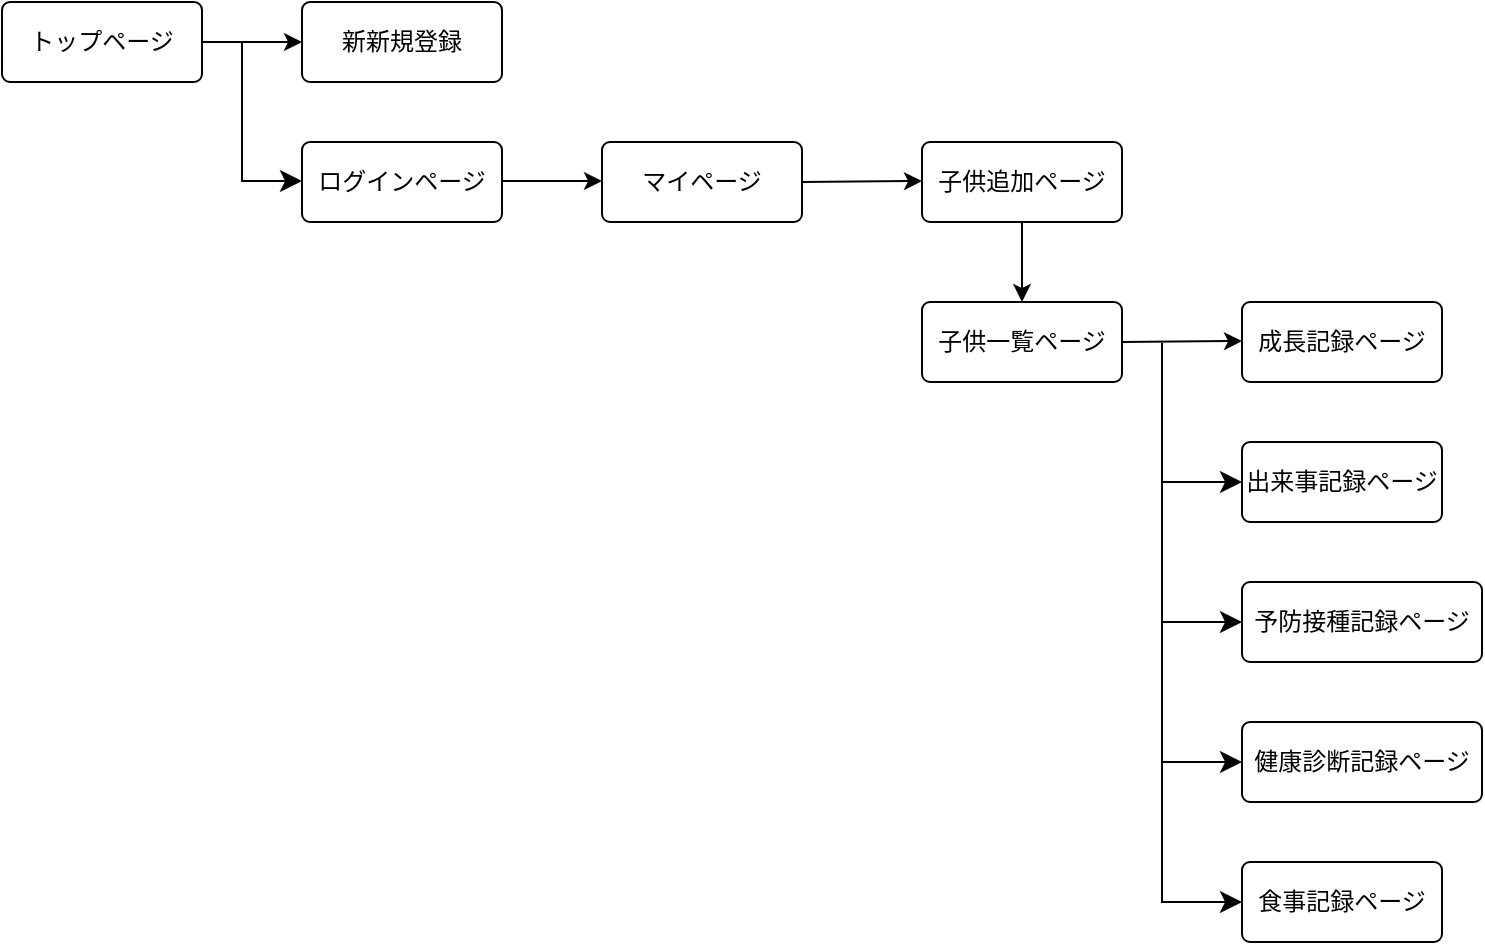 <mxfile>
    <diagram id="pny0s19RUIV0gyElExs9" name="ページ1">
        <mxGraphModel dx="763" dy="515" grid="1" gridSize="10" guides="1" tooltips="1" connect="1" arrows="1" fold="1" page="1" pageScale="1" pageWidth="827" pageHeight="1169" math="0" shadow="0">
            <root>
                <mxCell id="0"/>
                <mxCell id="1" parent="0"/>
                <mxCell id="2" value="トップページ" style="rounded=1;arcSize=10;whiteSpace=wrap;html=1;align=center;" vertex="1" parent="1">
                    <mxGeometry x="20" y="50" width="100" height="40" as="geometry"/>
                </mxCell>
                <mxCell id="3" value="ログインページ" style="rounded=1;arcSize=10;whiteSpace=wrap;html=1;align=center;" vertex="1" parent="1">
                    <mxGeometry x="170" y="120" width="100" height="40" as="geometry"/>
                </mxCell>
                <mxCell id="5" value="新新規登録" style="rounded=1;arcSize=10;whiteSpace=wrap;html=1;align=center;" vertex="1" parent="1">
                    <mxGeometry x="170" y="50" width="100" height="40" as="geometry"/>
                </mxCell>
                <mxCell id="6" value="マイページ" style="rounded=1;arcSize=10;whiteSpace=wrap;html=1;align=center;" vertex="1" parent="1">
                    <mxGeometry x="320" y="120" width="100" height="40" as="geometry"/>
                </mxCell>
                <mxCell id="7" value="子供追加ページ" style="rounded=1;arcSize=10;whiteSpace=wrap;html=1;align=center;" vertex="1" parent="1">
                    <mxGeometry x="480" y="120" width="100" height="40" as="geometry"/>
                </mxCell>
                <mxCell id="8" value="成長記録ページ&lt;span style=&quot;color: rgba(0, 0, 0, 0); font-family: monospace; font-size: 0px; text-align: start;&quot;&gt;%3CmxGraphModel%3E%3Croot%3E%3CmxCell%20id%3D%220%22%2F%3E%3CmxCell%20id%3D%221%22%20parent%3D%220%22%2F%3E%3CmxCell%20id%3D%222%22%20value%3D%22%E3%83%88%E3%83%83%E3%83%97%E3%83%9A%E3%83%BC%E3%82%B8%22%20style%3D%22rounded%3D1%3BarcSize%3D10%3BwhiteSpace%3Dwrap%3Bhtml%3D1%3Balign%3Dcenter%3B%22%20vertex%3D%221%22%20parent%3D%221%22%3E%3CmxGeometry%20x%3D%2220%22%20y%3D%2250%22%20width%3D%22100%22%20height%3D%2240%22%20as%3D%22geometry%22%2F%3E%3C%2FmxCell%3E%3C%2Froot%3E%3C%2FmxGraphModel%3E&lt;/span&gt;" style="rounded=1;arcSize=10;whiteSpace=wrap;html=1;align=center;" vertex="1" parent="1">
                    <mxGeometry x="640" y="200" width="100" height="40" as="geometry"/>
                </mxCell>
                <mxCell id="9" value="出来事記録ページ" style="rounded=1;arcSize=10;whiteSpace=wrap;html=1;align=center;" vertex="1" parent="1">
                    <mxGeometry x="640" y="270" width="100" height="40" as="geometry"/>
                </mxCell>
                <mxCell id="10" value="予防接種記録ページ" style="rounded=1;arcSize=10;whiteSpace=wrap;html=1;align=center;" vertex="1" parent="1">
                    <mxGeometry x="640" y="340" width="120" height="40" as="geometry"/>
                </mxCell>
                <mxCell id="12" value="食事記録ページ" style="rounded=1;arcSize=10;whiteSpace=wrap;html=1;align=center;" vertex="1" parent="1">
                    <mxGeometry x="640" y="480" width="100" height="40" as="geometry"/>
                </mxCell>
                <mxCell id="13" value="健康診断記録ページ" style="rounded=1;arcSize=10;whiteSpace=wrap;html=1;align=center;" vertex="1" parent="1">
                    <mxGeometry x="640" y="410" width="120" height="40" as="geometry"/>
                </mxCell>
                <mxCell id="17" value="" style="endArrow=classic;html=1;entryX=0;entryY=0.5;entryDx=0;entryDy=0;" edge="1" parent="1" target="5">
                    <mxGeometry width="50" height="50" relative="1" as="geometry">
                        <mxPoint x="120" y="70" as="sourcePoint"/>
                        <mxPoint x="170" y="20" as="targetPoint"/>
                    </mxGeometry>
                </mxCell>
                <mxCell id="21" value="" style="edgeStyle=segmentEdgeStyle;endArrow=classic;html=1;curved=0;rounded=0;endSize=8;startSize=8;" edge="1" parent="1">
                    <mxGeometry width="50" height="50" relative="1" as="geometry">
                        <mxPoint x="140" y="70" as="sourcePoint"/>
                        <mxPoint x="170" y="139.5" as="targetPoint"/>
                        <Array as="points">
                            <mxPoint x="140" y="90"/>
                            <mxPoint x="140" y="140"/>
                        </Array>
                    </mxGeometry>
                </mxCell>
                <mxCell id="22" value="" style="endArrow=classic;html=1;entryX=0;entryY=0.5;entryDx=0;entryDy=0;" edge="1" parent="1">
                    <mxGeometry width="50" height="50" relative="1" as="geometry">
                        <mxPoint x="270" y="139.5" as="sourcePoint"/>
                        <mxPoint x="320" y="139.5" as="targetPoint"/>
                    </mxGeometry>
                </mxCell>
                <mxCell id="23" value="" style="endArrow=classic;html=1;entryX=0;entryY=0.5;entryDx=0;entryDy=0;exitX=1;exitY=0.5;exitDx=0;exitDy=0;" edge="1" parent="1" source="6">
                    <mxGeometry width="50" height="50" relative="1" as="geometry">
                        <mxPoint x="430" y="139.5" as="sourcePoint"/>
                        <mxPoint x="480" y="139.5" as="targetPoint"/>
                    </mxGeometry>
                </mxCell>
                <mxCell id="29" value="子供一覧ページ" style="rounded=1;arcSize=10;whiteSpace=wrap;html=1;align=center;" vertex="1" parent="1">
                    <mxGeometry x="480" y="200" width="100" height="40" as="geometry"/>
                </mxCell>
                <mxCell id="30" value="" style="endArrow=classic;html=1;entryX=0.5;entryY=0;entryDx=0;entryDy=0;exitX=0.5;exitY=1;exitDx=0;exitDy=0;" edge="1" parent="1" source="7" target="29">
                    <mxGeometry width="50" height="50" relative="1" as="geometry">
                        <mxPoint x="500" y="180.5" as="sourcePoint"/>
                        <mxPoint x="560" y="180" as="targetPoint"/>
                    </mxGeometry>
                </mxCell>
                <mxCell id="31" value="" style="endArrow=classic;html=1;entryX=0;entryY=0.5;entryDx=0;entryDy=0;exitX=1;exitY=0.5;exitDx=0;exitDy=0;" edge="1" parent="1">
                    <mxGeometry width="50" height="50" relative="1" as="geometry">
                        <mxPoint x="580" y="220" as="sourcePoint"/>
                        <mxPoint x="640" y="219.5" as="targetPoint"/>
                    </mxGeometry>
                </mxCell>
                <mxCell id="32" value="" style="edgeStyle=segmentEdgeStyle;endArrow=classic;html=1;curved=0;rounded=0;endSize=8;startSize=8;entryX=0;entryY=0.5;entryDx=0;entryDy=0;" edge="1" parent="1" target="9">
                    <mxGeometry width="50" height="50" relative="1" as="geometry">
                        <mxPoint x="600" y="220.5" as="sourcePoint"/>
                        <mxPoint x="630" y="290" as="targetPoint"/>
                        <Array as="points">
                            <mxPoint x="600" y="290"/>
                        </Array>
                    </mxGeometry>
                </mxCell>
                <mxCell id="33" value="" style="edgeStyle=segmentEdgeStyle;endArrow=classic;html=1;curved=0;rounded=0;endSize=8;startSize=8;entryX=0;entryY=0.5;entryDx=0;entryDy=0;" edge="1" parent="1" target="10">
                    <mxGeometry width="50" height="50" relative="1" as="geometry">
                        <mxPoint x="600" y="290" as="sourcePoint"/>
                        <mxPoint x="630" y="359.5" as="targetPoint"/>
                        <Array as="points">
                            <mxPoint x="600" y="360"/>
                        </Array>
                    </mxGeometry>
                </mxCell>
                <mxCell id="34" value="" style="edgeStyle=segmentEdgeStyle;endArrow=classic;html=1;curved=0;rounded=0;endSize=8;startSize=8;entryX=0;entryY=0.5;entryDx=0;entryDy=0;" edge="1" parent="1" target="13">
                    <mxGeometry width="50" height="50" relative="1" as="geometry">
                        <mxPoint x="600" y="360" as="sourcePoint"/>
                        <mxPoint x="630" y="429.5" as="targetPoint"/>
                        <Array as="points">
                            <mxPoint x="600" y="430"/>
                        </Array>
                    </mxGeometry>
                </mxCell>
                <mxCell id="36" value="" style="edgeStyle=segmentEdgeStyle;endArrow=classic;html=1;curved=0;rounded=0;endSize=8;startSize=8;entryX=0;entryY=0.5;entryDx=0;entryDy=0;" edge="1" parent="1" target="12">
                    <mxGeometry width="50" height="50" relative="1" as="geometry">
                        <mxPoint x="600" y="430" as="sourcePoint"/>
                        <mxPoint x="630" y="499.5" as="targetPoint"/>
                        <Array as="points">
                            <mxPoint x="600" y="500"/>
                        </Array>
                    </mxGeometry>
                </mxCell>
            </root>
        </mxGraphModel>
    </diagram>
</mxfile>
